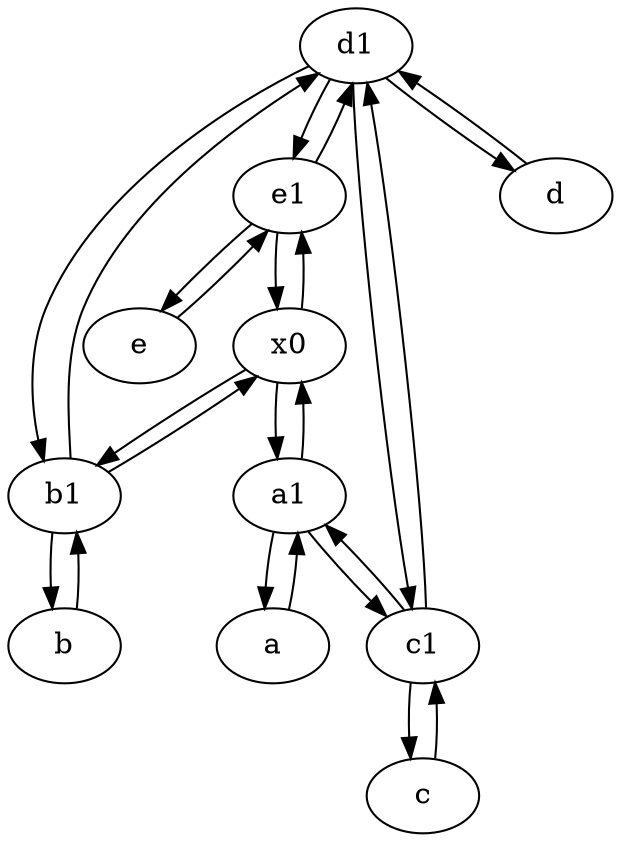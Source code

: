 digraph  {
	d1 [pos="25,30!"];
	e1 [pos="25,45!"];
	a1 [pos="40,15!"];
	x0;
	c1 [pos="30,15!"];
	b1 [pos="45,20!"];
	b [pos="50,20!"];
	a [pos="40,10!"];
	e [pos="30,50!"];
	c [pos="20,10!"];
	d [pos="20,30!"];
	c -> c1;
	c1 -> c;
	e1 -> d1;
	d1 -> d;
	b1 -> b;
	c1 -> d1;
	d1 -> c1;
	d1 -> e1;
	x0 -> a1;
	a1 -> x0;
	x0 -> e1;
	d -> d1;
	b1 -> x0;
	x0 -> b1;
	e1 -> x0;
	e1 -> e;
	e -> e1;
	c1 -> a1;
	a -> a1;
	a1 -> c1;
	b -> b1;
	d1 -> b1;
	a1 -> a;
	b1 -> d1;

	}